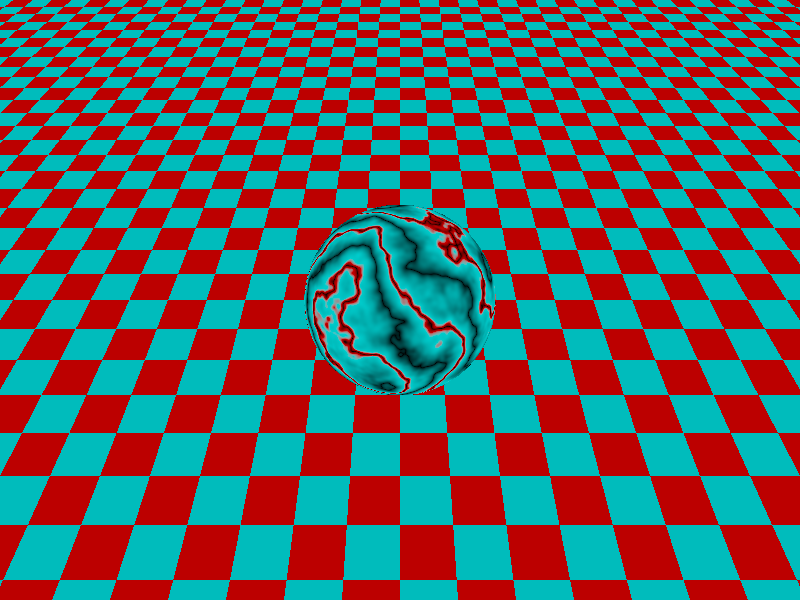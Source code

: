 #include "colors.inc"
#include "textures.inc"

camera {
  location  <0, 10, -7>
  look_at   <0, 1, 2>
}

 plane {
  y, -1
  texture {
    pigment {
      checker
      color rgb<0.5, 0, 0>
      color rgb<0, 0.5, 0.5>
    }
    finish {
      diffuse 0.4
      ambient 0.2
      phong 1
      phong_size 100
      reflection 0.25
    }
  }
}

/*
sphere {
<0, 1, 2>, 2
	texture {
	  pigment { color Yellow } //Yellow is pre-defined in COLORS.INC
	  finish { phong 1 }
	  normal { bumps 0.4 scale 0.2 }
	}
}
*/

/*
//real wood sphere
sphere {
<0, 1, 2>, 2
	texture {
	  pigment {
	    wood
	    color_map {
	      [0.0 color DarkTan]
	      [0.9 color DarkBrown]
	      [1.0 color VeryDarkBrown]
	    }
	    turbulence 0.05
	    scale <0.2, 0.3, 1>
	  }
	  finish { phong 1 }
	}
}
*/

/*
//fake lookin ahh sphere
sphere {
<0, 1, 2>, 2
texture {
  pigment {
    wood
    color_map {
      [0.0 color Red]
      [0.5 color Red]
      [0.5 color Blue]
      [1.0 color Blue]
    }
    turbulence 0.05
    scale <0.2, 0.3, 1> //scale the pattern (in this example it is squished)
  }
  finish { phong 1 }
}
}
*/

  sphere {
    <0, 1, 2>, 2
    texture {
      pigment {
      	Blood_Marble
      	scale 4
      }
      finish { Shiny } // pre-defined in finish.inc
    }
  }

light_source {
  <2, 20, -3>
  color White
  spotlight
  radius 15
  falloff 18
  tightness 10
  area_light <1, 0, 0>, <0, 0, 1>, 2, 2
  adaptive 1
  jitter
  point_at <0, 1, 2>
}